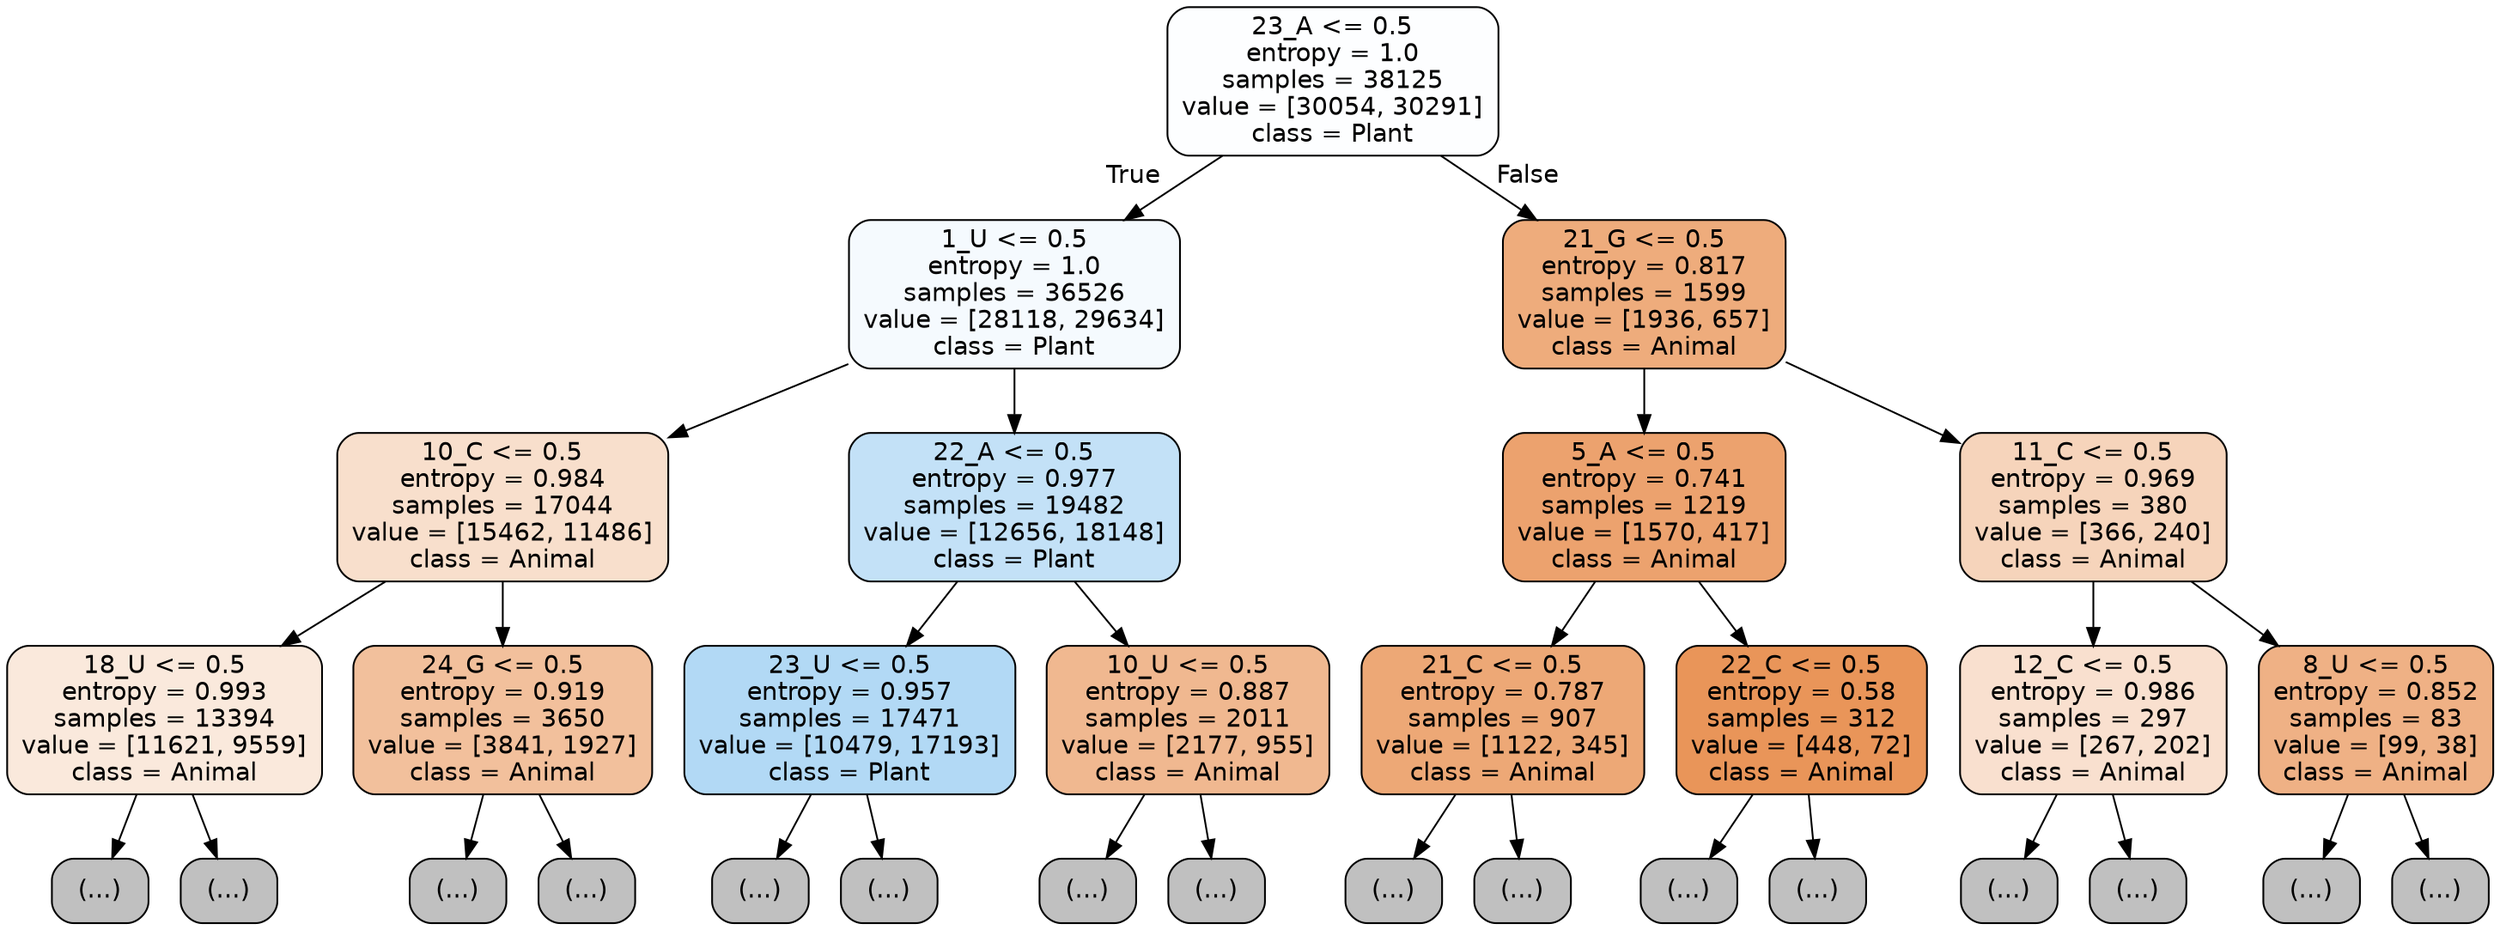 digraph Tree {
node [shape=box, style="filled, rounded", color="black", fontname="helvetica"] ;
edge [fontname="helvetica"] ;
0 [label="23_A <= 0.5\nentropy = 1.0\nsamples = 38125\nvalue = [30054, 30291]\nclass = Plant", fillcolor="#fdfeff"] ;
1 [label="1_U <= 0.5\nentropy = 1.0\nsamples = 36526\nvalue = [28118, 29634]\nclass = Plant", fillcolor="#f5fafe"] ;
0 -> 1 [labeldistance=2.5, labelangle=45, headlabel="True"] ;
2 [label="10_C <= 0.5\nentropy = 0.984\nsamples = 17044\nvalue = [15462, 11486]\nclass = Animal", fillcolor="#f8dfcc"] ;
1 -> 2 ;
3 [label="18_U <= 0.5\nentropy = 0.993\nsamples = 13394\nvalue = [11621, 9559]\nclass = Animal", fillcolor="#fae9dc"] ;
2 -> 3 ;
4 [label="(...)", fillcolor="#C0C0C0"] ;
3 -> 4 ;
5265 [label="(...)", fillcolor="#C0C0C0"] ;
3 -> 5265 ;
7168 [label="24_G <= 0.5\nentropy = 0.919\nsamples = 3650\nvalue = [3841, 1927]\nclass = Animal", fillcolor="#f2c09c"] ;
2 -> 7168 ;
7169 [label="(...)", fillcolor="#C0C0C0"] ;
7168 -> 7169 ;
9182 [label="(...)", fillcolor="#C0C0C0"] ;
7168 -> 9182 ;
9239 [label="22_A <= 0.5\nentropy = 0.977\nsamples = 19482\nvalue = [12656, 18148]\nclass = Plant", fillcolor="#c3e1f7"] ;
1 -> 9239 ;
9240 [label="23_U <= 0.5\nentropy = 0.957\nsamples = 17471\nvalue = [10479, 17193]\nclass = Plant", fillcolor="#b2d9f5"] ;
9239 -> 9240 ;
9241 [label="(...)", fillcolor="#C0C0C0"] ;
9240 -> 9241 ;
15424 [label="(...)", fillcolor="#C0C0C0"] ;
9240 -> 15424 ;
15615 [label="10_U <= 0.5\nentropy = 0.887\nsamples = 2011\nvalue = [2177, 955]\nclass = Animal", fillcolor="#f0b890"] ;
9239 -> 15615 ;
15616 [label="(...)", fillcolor="#C0C0C0"] ;
15615 -> 15616 ;
16309 [label="(...)", fillcolor="#C0C0C0"] ;
15615 -> 16309 ;
16498 [label="21_G <= 0.5\nentropy = 0.817\nsamples = 1599\nvalue = [1936, 657]\nclass = Animal", fillcolor="#eeac7c"] ;
0 -> 16498 [labeldistance=2.5, labelangle=-45, headlabel="False"] ;
16499 [label="5_A <= 0.5\nentropy = 0.741\nsamples = 1219\nvalue = [1570, 417]\nclass = Animal", fillcolor="#eca26e"] ;
16498 -> 16499 ;
16500 [label="21_C <= 0.5\nentropy = 0.787\nsamples = 907\nvalue = [1122, 345]\nclass = Animal", fillcolor="#eda876"] ;
16499 -> 16500 ;
16501 [label="(...)", fillcolor="#C0C0C0"] ;
16500 -> 16501 ;
16840 [label="(...)", fillcolor="#C0C0C0"] ;
16500 -> 16840 ;
16953 [label="22_C <= 0.5\nentropy = 0.58\nsamples = 312\nvalue = [448, 72]\nclass = Animal", fillcolor="#e99559"] ;
16499 -> 16953 ;
16954 [label="(...)", fillcolor="#C0C0C0"] ;
16953 -> 16954 ;
17037 [label="(...)", fillcolor="#C0C0C0"] ;
16953 -> 17037 ;
17090 [label="11_C <= 0.5\nentropy = 0.969\nsamples = 380\nvalue = [366, 240]\nclass = Animal", fillcolor="#f6d4bb"] ;
16498 -> 17090 ;
17091 [label="12_C <= 0.5\nentropy = 0.986\nsamples = 297\nvalue = [267, 202]\nclass = Animal", fillcolor="#f9e0cf"] ;
17090 -> 17091 ;
17092 [label="(...)", fillcolor="#C0C0C0"] ;
17091 -> 17092 ;
17229 [label="(...)", fillcolor="#C0C0C0"] ;
17091 -> 17229 ;
17260 [label="8_U <= 0.5\nentropy = 0.852\nsamples = 83\nvalue = [99, 38]\nclass = Animal", fillcolor="#efb185"] ;
17090 -> 17260 ;
17261 [label="(...)", fillcolor="#C0C0C0"] ;
17260 -> 17261 ;
17284 [label="(...)", fillcolor="#C0C0C0"] ;
17260 -> 17284 ;
}